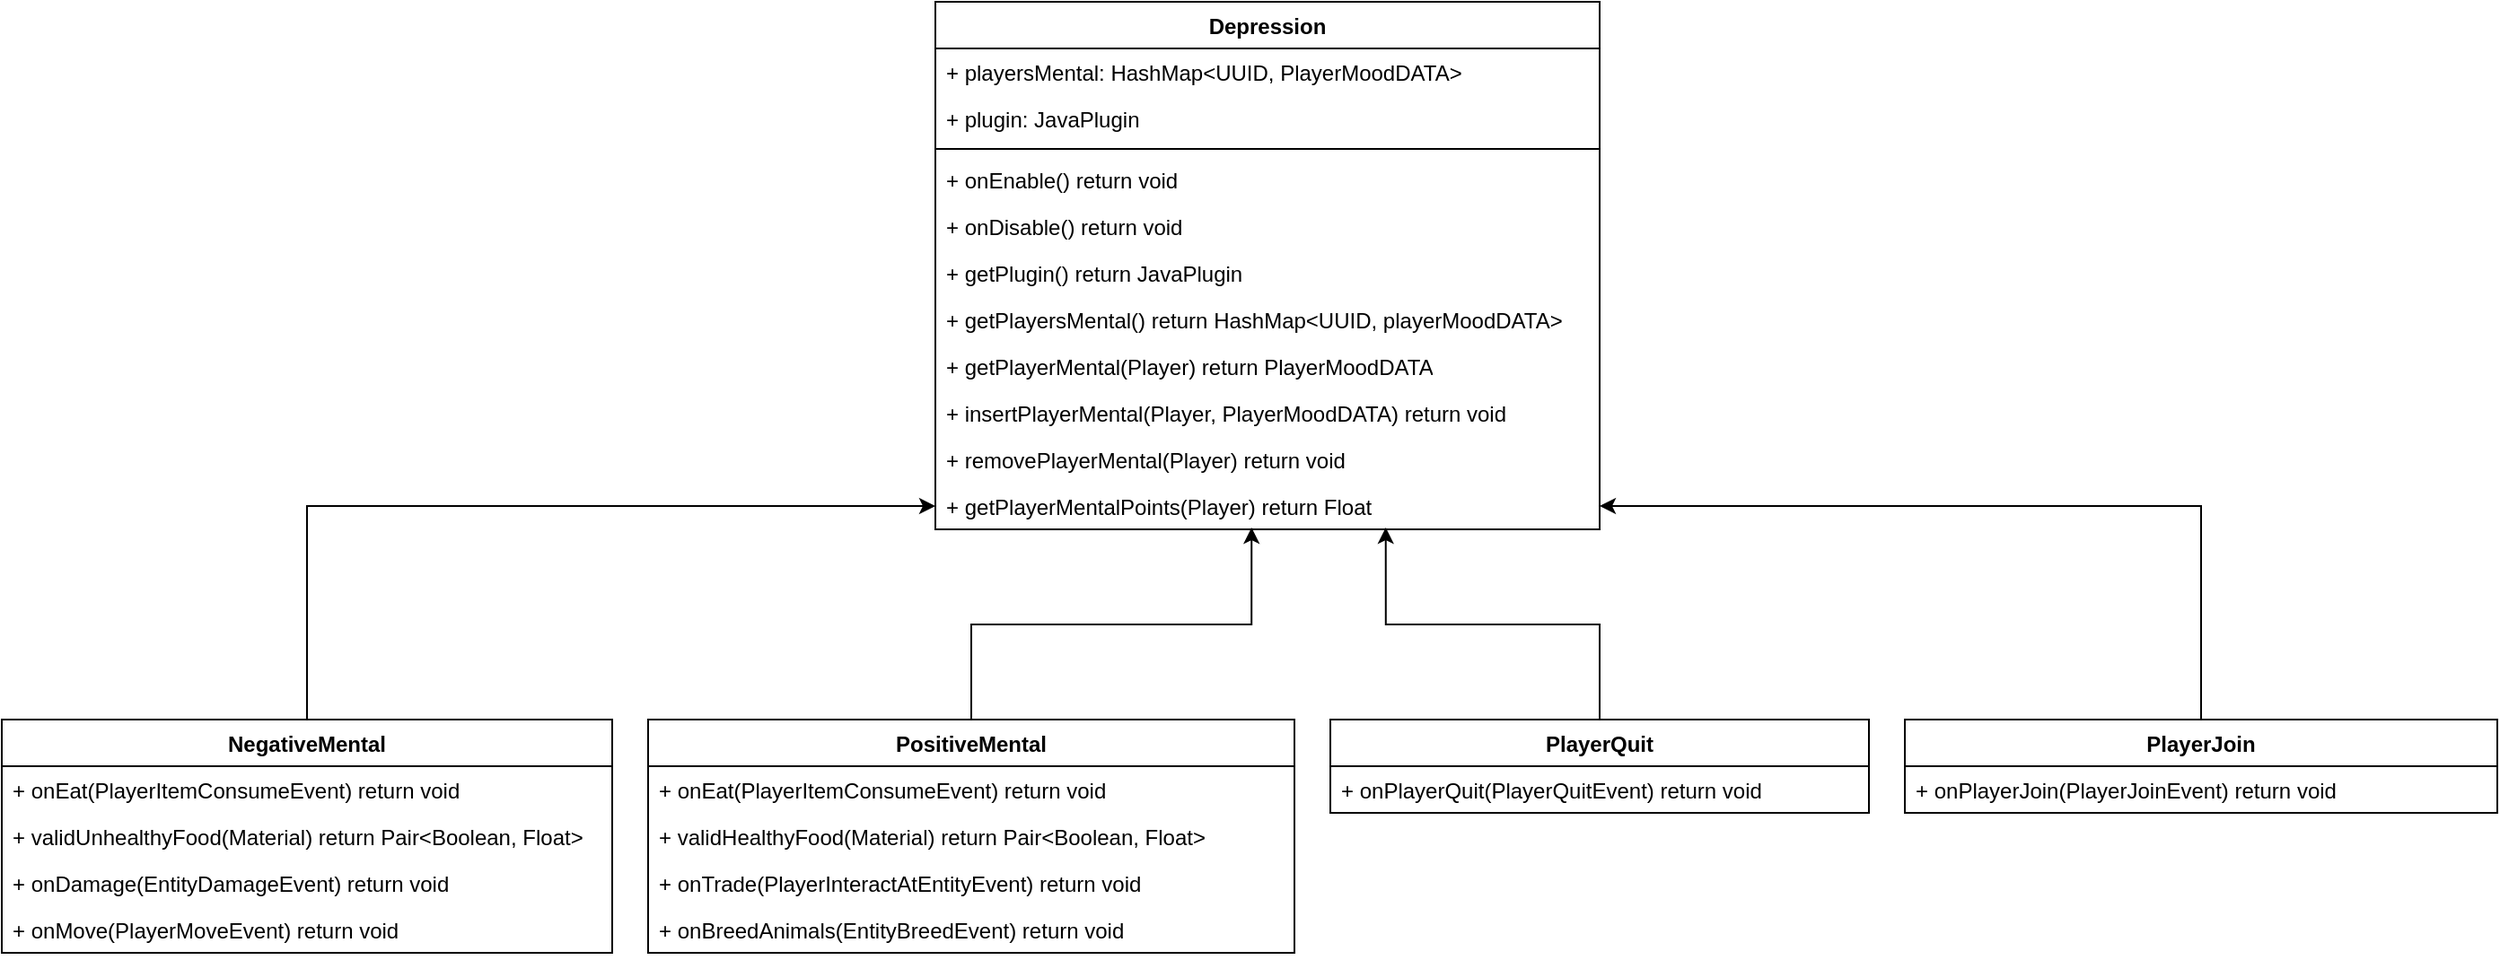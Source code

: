 <mxfile version="26.2.9">
  <diagram name="Página-1" id="pQ_jgTKeGFqx7zCEAoP8">
    <mxGraphModel dx="2867" dy="2349" grid="1" gridSize="10" guides="1" tooltips="1" connect="1" arrows="1" fold="1" page="1" pageScale="1" pageWidth="827" pageHeight="1169" math="0" shadow="0">
      <root>
        <mxCell id="0" />
        <mxCell id="1" parent="0" />
        <mxCell id="9TvSfqDEwxI0AicQmfib-1" value="Depression" style="swimlane;fontStyle=1;align=center;verticalAlign=top;childLayout=stackLayout;horizontal=1;startSize=26;horizontalStack=0;resizeParent=1;resizeParentMax=0;resizeLast=0;collapsible=1;marginBottom=0;whiteSpace=wrap;html=1;" vertex="1" parent="1">
          <mxGeometry x="-200" y="-90" width="370" height="294" as="geometry" />
        </mxCell>
        <mxCell id="9TvSfqDEwxI0AicQmfib-2" value="+ playersMental: HashMap&amp;lt;UUID, PlayerMoodDATA&amp;gt;" style="text;strokeColor=none;fillColor=none;align=left;verticalAlign=top;spacingLeft=4;spacingRight=4;overflow=hidden;rotatable=0;points=[[0,0.5],[1,0.5]];portConstraint=eastwest;whiteSpace=wrap;html=1;" vertex="1" parent="9TvSfqDEwxI0AicQmfib-1">
          <mxGeometry y="26" width="370" height="26" as="geometry" />
        </mxCell>
        <mxCell id="9TvSfqDEwxI0AicQmfib-4" value="+ plugin: JavaPlugin" style="text;strokeColor=none;fillColor=none;align=left;verticalAlign=top;spacingLeft=4;spacingRight=4;overflow=hidden;rotatable=0;points=[[0,0.5],[1,0.5]];portConstraint=eastwest;whiteSpace=wrap;html=1;" vertex="1" parent="9TvSfqDEwxI0AicQmfib-1">
          <mxGeometry y="52" width="370" height="26" as="geometry" />
        </mxCell>
        <mxCell id="9TvSfqDEwxI0AicQmfib-7" value="" style="line;strokeWidth=1;fillColor=none;align=left;verticalAlign=middle;spacingTop=-1;spacingLeft=3;spacingRight=3;rotatable=0;labelPosition=right;points=[];portConstraint=eastwest;strokeColor=inherit;" vertex="1" parent="9TvSfqDEwxI0AicQmfib-1">
          <mxGeometry y="78" width="370" height="8" as="geometry" />
        </mxCell>
        <mxCell id="9TvSfqDEwxI0AicQmfib-5" value="+ onEnable() return void" style="text;strokeColor=none;fillColor=none;align=left;verticalAlign=top;spacingLeft=4;spacingRight=4;overflow=hidden;rotatable=0;points=[[0,0.5],[1,0.5]];portConstraint=eastwest;whiteSpace=wrap;html=1;" vertex="1" parent="9TvSfqDEwxI0AicQmfib-1">
          <mxGeometry y="86" width="370" height="26" as="geometry" />
        </mxCell>
        <mxCell id="9TvSfqDEwxI0AicQmfib-9" value="+ onDisable() return void" style="text;strokeColor=none;fillColor=none;align=left;verticalAlign=top;spacingLeft=4;spacingRight=4;overflow=hidden;rotatable=0;points=[[0,0.5],[1,0.5]];portConstraint=eastwest;whiteSpace=wrap;html=1;" vertex="1" parent="9TvSfqDEwxI0AicQmfib-1">
          <mxGeometry y="112" width="370" height="26" as="geometry" />
        </mxCell>
        <mxCell id="9TvSfqDEwxI0AicQmfib-11" value="+ getPlugin() return JavaPlugin" style="text;strokeColor=none;fillColor=none;align=left;verticalAlign=top;spacingLeft=4;spacingRight=4;overflow=hidden;rotatable=0;points=[[0,0.5],[1,0.5]];portConstraint=eastwest;whiteSpace=wrap;html=1;" vertex="1" parent="9TvSfqDEwxI0AicQmfib-1">
          <mxGeometry y="138" width="370" height="26" as="geometry" />
        </mxCell>
        <mxCell id="9TvSfqDEwxI0AicQmfib-13" value="+ getPlayersMental() return HashMap&amp;lt;UUID, playerMoodDATA&amp;gt; " style="text;strokeColor=none;fillColor=none;align=left;verticalAlign=top;spacingLeft=4;spacingRight=4;overflow=hidden;rotatable=0;points=[[0,0.5],[1,0.5]];portConstraint=eastwest;whiteSpace=wrap;html=1;" vertex="1" parent="9TvSfqDEwxI0AicQmfib-1">
          <mxGeometry y="164" width="370" height="26" as="geometry" />
        </mxCell>
        <mxCell id="9TvSfqDEwxI0AicQmfib-15" value="+ getPlayerMental(Player) return PlayerMoodDATA" style="text;strokeColor=none;fillColor=none;align=left;verticalAlign=top;spacingLeft=4;spacingRight=4;overflow=hidden;rotatable=0;points=[[0,0.5],[1,0.5]];portConstraint=eastwest;whiteSpace=wrap;html=1;" vertex="1" parent="9TvSfqDEwxI0AicQmfib-1">
          <mxGeometry y="190" width="370" height="26" as="geometry" />
        </mxCell>
        <mxCell id="9TvSfqDEwxI0AicQmfib-17" value="+ insertPlayerMental(Player, PlayerMoodDATA) return void" style="text;strokeColor=none;fillColor=none;align=left;verticalAlign=top;spacingLeft=4;spacingRight=4;overflow=hidden;rotatable=0;points=[[0,0.5],[1,0.5]];portConstraint=eastwest;whiteSpace=wrap;html=1;" vertex="1" parent="9TvSfqDEwxI0AicQmfib-1">
          <mxGeometry y="216" width="370" height="26" as="geometry" />
        </mxCell>
        <mxCell id="9TvSfqDEwxI0AicQmfib-19" value="+ removePlayerMental(Player) return void" style="text;strokeColor=none;fillColor=none;align=left;verticalAlign=top;spacingLeft=4;spacingRight=4;overflow=hidden;rotatable=0;points=[[0,0.5],[1,0.5]];portConstraint=eastwest;whiteSpace=wrap;html=1;" vertex="1" parent="9TvSfqDEwxI0AicQmfib-1">
          <mxGeometry y="242" width="370" height="26" as="geometry" />
        </mxCell>
        <mxCell id="9TvSfqDEwxI0AicQmfib-21" value="+ getPlayerMentalPoints(Player) return Float" style="text;strokeColor=none;fillColor=none;align=left;verticalAlign=top;spacingLeft=4;spacingRight=4;overflow=hidden;rotatable=0;points=[[0,0.5],[1,0.5]];portConstraint=eastwest;whiteSpace=wrap;html=1;" vertex="1" parent="9TvSfqDEwxI0AicQmfib-1">
          <mxGeometry y="268" width="370" height="26" as="geometry" />
        </mxCell>
        <mxCell id="9TvSfqDEwxI0AicQmfib-49" style="edgeStyle=orthogonalEdgeStyle;rounded=0;orthogonalLoop=1;jettySize=auto;html=1;entryX=1;entryY=0.5;entryDx=0;entryDy=0;" edge="1" parent="1" source="9TvSfqDEwxI0AicQmfib-23" target="9TvSfqDEwxI0AicQmfib-21">
          <mxGeometry relative="1" as="geometry" />
        </mxCell>
        <mxCell id="9TvSfqDEwxI0AicQmfib-23" value="PlayerJoin" style="swimlane;fontStyle=1;align=center;verticalAlign=top;childLayout=stackLayout;horizontal=1;startSize=26;horizontalStack=0;resizeParent=1;resizeParentMax=0;resizeLast=0;collapsible=1;marginBottom=0;whiteSpace=wrap;html=1;" vertex="1" parent="1">
          <mxGeometry x="340" y="310" width="330" height="52" as="geometry" />
        </mxCell>
        <mxCell id="9TvSfqDEwxI0AicQmfib-26" value="+ onPlayerJoin(PlayerJoinEvent) return void" style="text;strokeColor=none;fillColor=none;align=left;verticalAlign=top;spacingLeft=4;spacingRight=4;overflow=hidden;rotatable=0;points=[[0,0.5],[1,0.5]];portConstraint=eastwest;whiteSpace=wrap;html=1;" vertex="1" parent="9TvSfqDEwxI0AicQmfib-23">
          <mxGeometry y="26" width="330" height="26" as="geometry" />
        </mxCell>
        <mxCell id="9TvSfqDEwxI0AicQmfib-27" value="PlayerQuit" style="swimlane;fontStyle=1;align=center;verticalAlign=top;childLayout=stackLayout;horizontal=1;startSize=26;horizontalStack=0;resizeParent=1;resizeParentMax=0;resizeLast=0;collapsible=1;marginBottom=0;whiteSpace=wrap;html=1;" vertex="1" parent="1">
          <mxGeometry x="20" y="310" width="300" height="52" as="geometry" />
        </mxCell>
        <mxCell id="9TvSfqDEwxI0AicQmfib-30" value="+ onPlayerQuit(PlayerQuitEvent) return void" style="text;strokeColor=none;fillColor=none;align=left;verticalAlign=top;spacingLeft=4;spacingRight=4;overflow=hidden;rotatable=0;points=[[0,0.5],[1,0.5]];portConstraint=eastwest;whiteSpace=wrap;html=1;" vertex="1" parent="9TvSfqDEwxI0AicQmfib-27">
          <mxGeometry y="26" width="300" height="26" as="geometry" />
        </mxCell>
        <mxCell id="9TvSfqDEwxI0AicQmfib-31" value="PositiveMental" style="swimlane;fontStyle=1;align=center;verticalAlign=top;childLayout=stackLayout;horizontal=1;startSize=26;horizontalStack=0;resizeParent=1;resizeParentMax=0;resizeLast=0;collapsible=1;marginBottom=0;whiteSpace=wrap;html=1;" vertex="1" parent="1">
          <mxGeometry x="-360" y="310" width="360" height="130" as="geometry" />
        </mxCell>
        <mxCell id="9TvSfqDEwxI0AicQmfib-34" value="+ onEat(PlayerItemConsumeEvent) return void" style="text;strokeColor=none;fillColor=none;align=left;verticalAlign=top;spacingLeft=4;spacingRight=4;overflow=hidden;rotatable=0;points=[[0,0.5],[1,0.5]];portConstraint=eastwest;whiteSpace=wrap;html=1;" vertex="1" parent="9TvSfqDEwxI0AicQmfib-31">
          <mxGeometry y="26" width="360" height="26" as="geometry" />
        </mxCell>
        <mxCell id="9TvSfqDEwxI0AicQmfib-35" value="+ validHealthyFood(Material) return Pair&amp;lt;Boolean, Float&amp;gt;" style="text;strokeColor=none;fillColor=none;align=left;verticalAlign=top;spacingLeft=4;spacingRight=4;overflow=hidden;rotatable=0;points=[[0,0.5],[1,0.5]];portConstraint=eastwest;whiteSpace=wrap;html=1;" vertex="1" parent="9TvSfqDEwxI0AicQmfib-31">
          <mxGeometry y="52" width="360" height="26" as="geometry" />
        </mxCell>
        <mxCell id="9TvSfqDEwxI0AicQmfib-36" value="+ onTrade(PlayerInteractAtEntityEvent) return void" style="text;strokeColor=none;fillColor=none;align=left;verticalAlign=top;spacingLeft=4;spacingRight=4;overflow=hidden;rotatable=0;points=[[0,0.5],[1,0.5]];portConstraint=eastwest;whiteSpace=wrap;html=1;" vertex="1" parent="9TvSfqDEwxI0AicQmfib-31">
          <mxGeometry y="78" width="360" height="26" as="geometry" />
        </mxCell>
        <mxCell id="9TvSfqDEwxI0AicQmfib-37" value="+ onBreedAnimals(EntityBreedEvent) return void" style="text;strokeColor=none;fillColor=none;align=left;verticalAlign=top;spacingLeft=4;spacingRight=4;overflow=hidden;rotatable=0;points=[[0,0.5],[1,0.5]];portConstraint=eastwest;whiteSpace=wrap;html=1;" vertex="1" parent="9TvSfqDEwxI0AicQmfib-31">
          <mxGeometry y="104" width="360" height="26" as="geometry" />
        </mxCell>
        <mxCell id="9TvSfqDEwxI0AicQmfib-46" style="edgeStyle=orthogonalEdgeStyle;rounded=0;orthogonalLoop=1;jettySize=auto;html=1;entryX=0;entryY=0.5;entryDx=0;entryDy=0;" edge="1" parent="1" source="9TvSfqDEwxI0AicQmfib-38" target="9TvSfqDEwxI0AicQmfib-21">
          <mxGeometry relative="1" as="geometry" />
        </mxCell>
        <mxCell id="9TvSfqDEwxI0AicQmfib-38" value="NegativeMental" style="swimlane;fontStyle=1;align=center;verticalAlign=top;childLayout=stackLayout;horizontal=1;startSize=26;horizontalStack=0;resizeParent=1;resizeParentMax=0;resizeLast=0;collapsible=1;marginBottom=0;whiteSpace=wrap;html=1;" vertex="1" parent="1">
          <mxGeometry x="-720" y="310" width="340" height="130" as="geometry" />
        </mxCell>
        <mxCell id="9TvSfqDEwxI0AicQmfib-41" value="+ onEat(PlayerItemConsumeEvent) return void" style="text;strokeColor=none;fillColor=none;align=left;verticalAlign=top;spacingLeft=4;spacingRight=4;overflow=hidden;rotatable=0;points=[[0,0.5],[1,0.5]];portConstraint=eastwest;whiteSpace=wrap;html=1;" vertex="1" parent="9TvSfqDEwxI0AicQmfib-38">
          <mxGeometry y="26" width="340" height="26" as="geometry" />
        </mxCell>
        <mxCell id="9TvSfqDEwxI0AicQmfib-42" value="+ validUnhealthyFood(Material) return Pair&amp;lt;Boolean, Float&amp;gt;" style="text;strokeColor=none;fillColor=none;align=left;verticalAlign=top;spacingLeft=4;spacingRight=4;overflow=hidden;rotatable=0;points=[[0,0.5],[1,0.5]];portConstraint=eastwest;whiteSpace=wrap;html=1;" vertex="1" parent="9TvSfqDEwxI0AicQmfib-38">
          <mxGeometry y="52" width="340" height="26" as="geometry" />
        </mxCell>
        <mxCell id="9TvSfqDEwxI0AicQmfib-43" value="+ onDamage(EntityDamageEvent) return void" style="text;strokeColor=none;fillColor=none;align=left;verticalAlign=top;spacingLeft=4;spacingRight=4;overflow=hidden;rotatable=0;points=[[0,0.5],[1,0.5]];portConstraint=eastwest;whiteSpace=wrap;html=1;" vertex="1" parent="9TvSfqDEwxI0AicQmfib-38">
          <mxGeometry y="78" width="340" height="26" as="geometry" />
        </mxCell>
        <mxCell id="9TvSfqDEwxI0AicQmfib-44" value="+ onMove(PlayerMoveEvent) return void" style="text;strokeColor=none;fillColor=none;align=left;verticalAlign=top;spacingLeft=4;spacingRight=4;overflow=hidden;rotatable=0;points=[[0,0.5],[1,0.5]];portConstraint=eastwest;whiteSpace=wrap;html=1;" vertex="1" parent="9TvSfqDEwxI0AicQmfib-38">
          <mxGeometry y="104" width="340" height="26" as="geometry" />
        </mxCell>
        <mxCell id="9TvSfqDEwxI0AicQmfib-47" style="edgeStyle=orthogonalEdgeStyle;rounded=0;orthogonalLoop=1;jettySize=auto;html=1;entryX=0.476;entryY=0.962;entryDx=0;entryDy=0;entryPerimeter=0;" edge="1" parent="1" source="9TvSfqDEwxI0AicQmfib-31" target="9TvSfqDEwxI0AicQmfib-21">
          <mxGeometry relative="1" as="geometry" />
        </mxCell>
        <mxCell id="9TvSfqDEwxI0AicQmfib-48" style="edgeStyle=orthogonalEdgeStyle;rounded=0;orthogonalLoop=1;jettySize=auto;html=1;entryX=0.678;entryY=0.962;entryDx=0;entryDy=0;entryPerimeter=0;" edge="1" parent="1" source="9TvSfqDEwxI0AicQmfib-27" target="9TvSfqDEwxI0AicQmfib-21">
          <mxGeometry relative="1" as="geometry" />
        </mxCell>
      </root>
    </mxGraphModel>
  </diagram>
</mxfile>
